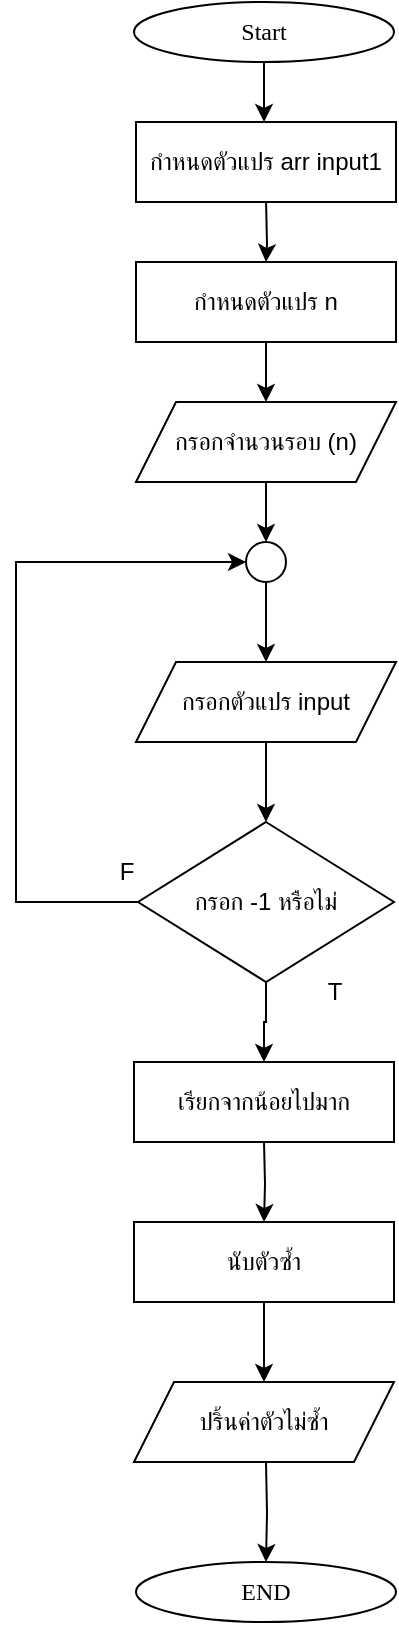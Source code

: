 <mxfile version="25.0.1">
  <diagram name="Page-1" id="xJG3Pb36KWoJWPWaqgMg">
    <mxGraphModel dx="1346" dy="1369" grid="1" gridSize="10" guides="1" tooltips="1" connect="1" arrows="1" fold="1" page="1" pageScale="1" pageWidth="850" pageHeight="1100" math="0" shadow="0">
      <root>
        <mxCell id="0" />
        <mxCell id="1" parent="0" />
        <mxCell id="7Z5tbQ74TCYRkC9muY5h-1" value="" style="edgeStyle=orthogonalEdgeStyle;rounded=0;orthogonalLoop=1;jettySize=auto;html=1;" edge="1" parent="1" source="7Z5tbQ74TCYRkC9muY5h-2">
          <mxGeometry relative="1" as="geometry">
            <mxPoint x="-474.966" y="-880" as="targetPoint" />
          </mxGeometry>
        </mxCell>
        <mxCell id="7Z5tbQ74TCYRkC9muY5h-2" value="&lt;font data-font-src=&quot;https://fonts.googleapis.com/css?family=Sarabun&quot; face=&quot;Sarabun&quot;&gt;Start&lt;/font&gt;" style="ellipse;whiteSpace=wrap;html=1;" vertex="1" parent="1">
          <mxGeometry x="-540.0" y="-940" width="130" height="30" as="geometry" />
        </mxCell>
        <mxCell id="7Z5tbQ74TCYRkC9muY5h-3" value="" style="edgeStyle=orthogonalEdgeStyle;rounded=0;orthogonalLoop=1;jettySize=auto;html=1;" edge="1" parent="1" target="7Z5tbQ74TCYRkC9muY5h-5">
          <mxGeometry relative="1" as="geometry">
            <mxPoint x="-473.966" y="-840" as="sourcePoint" />
          </mxGeometry>
        </mxCell>
        <mxCell id="7Z5tbQ74TCYRkC9muY5h-4" value="" style="edgeStyle=orthogonalEdgeStyle;rounded=0;orthogonalLoop=1;jettySize=auto;html=1;entryX=0.5;entryY=0;entryDx=0;entryDy=0;" edge="1" parent="1" source="7Z5tbQ74TCYRkC9muY5h-5" target="7Z5tbQ74TCYRkC9muY5h-20">
          <mxGeometry relative="1" as="geometry">
            <mxPoint x="-474" y="-730" as="targetPoint" />
          </mxGeometry>
        </mxCell>
        <mxCell id="7Z5tbQ74TCYRkC9muY5h-5" value="กำหนดตัวแปร n" style="rounded=0;whiteSpace=wrap;html=1;" vertex="1" parent="1">
          <mxGeometry x="-539.0" y="-810" width="130" height="40" as="geometry" />
        </mxCell>
        <mxCell id="7Z5tbQ74TCYRkC9muY5h-6" value="" style="edgeStyle=orthogonalEdgeStyle;rounded=0;orthogonalLoop=1;jettySize=auto;html=1;" edge="1" parent="1" source="7Z5tbQ74TCYRkC9muY5h-7" target="7Z5tbQ74TCYRkC9muY5h-12">
          <mxGeometry relative="1" as="geometry" />
        </mxCell>
        <mxCell id="7Z5tbQ74TCYRkC9muY5h-7" value="กรอกตัวแปร input" style="rounded=0;whiteSpace=wrap;html=1;shape=parallelogram;perimeter=parallelogramPerimeter;fixedSize=1;" vertex="1" parent="1">
          <mxGeometry x="-539.0" y="-610" width="130" height="40" as="geometry" />
        </mxCell>
        <mxCell id="7Z5tbQ74TCYRkC9muY5h-8" value="" style="edgeStyle=orthogonalEdgeStyle;rounded=0;orthogonalLoop=1;jettySize=auto;html=1;" edge="1" parent="1" source="7Z5tbQ74TCYRkC9muY5h-9" target="7Z5tbQ74TCYRkC9muY5h-7">
          <mxGeometry relative="1" as="geometry" />
        </mxCell>
        <mxCell id="7Z5tbQ74TCYRkC9muY5h-9" value="" style="ellipse;whiteSpace=wrap;html=1;aspect=fixed;" vertex="1" parent="1">
          <mxGeometry x="-484" y="-670" width="20" height="20" as="geometry" />
        </mxCell>
        <mxCell id="7Z5tbQ74TCYRkC9muY5h-10" style="edgeStyle=orthogonalEdgeStyle;rounded=0;orthogonalLoop=1;jettySize=auto;html=1;entryX=0;entryY=0.5;entryDx=0;entryDy=0;" edge="1" parent="1" source="7Z5tbQ74TCYRkC9muY5h-12" target="7Z5tbQ74TCYRkC9muY5h-9">
          <mxGeometry relative="1" as="geometry">
            <Array as="points">
              <mxPoint x="-599" y="-490" />
              <mxPoint x="-599" y="-660" />
            </Array>
          </mxGeometry>
        </mxCell>
        <mxCell id="7Z5tbQ74TCYRkC9muY5h-11" value="" style="edgeStyle=orthogonalEdgeStyle;rounded=0;orthogonalLoop=1;jettySize=auto;html=1;" edge="1" parent="1" source="7Z5tbQ74TCYRkC9muY5h-12" target="7Z5tbQ74TCYRkC9muY5h-24">
          <mxGeometry relative="1" as="geometry" />
        </mxCell>
        <mxCell id="7Z5tbQ74TCYRkC9muY5h-12" value="กรอก -1 หรือไม่" style="rhombus;whiteSpace=wrap;html=1;" vertex="1" parent="1">
          <mxGeometry x="-538" y="-530" width="128" height="80" as="geometry" />
        </mxCell>
        <mxCell id="7Z5tbQ74TCYRkC9muY5h-13" value="" style="edgeStyle=orthogonalEdgeStyle;rounded=0;orthogonalLoop=1;jettySize=auto;html=1;" edge="1" parent="1" target="7Z5tbQ74TCYRkC9muY5h-22">
          <mxGeometry relative="1" as="geometry">
            <mxPoint x="-475.0" y="-370" as="sourcePoint" />
          </mxGeometry>
        </mxCell>
        <mxCell id="7Z5tbQ74TCYRkC9muY5h-14" value="" style="edgeStyle=orthogonalEdgeStyle;rounded=0;orthogonalLoop=1;jettySize=auto;html=1;" edge="1" parent="1" target="7Z5tbQ74TCYRkC9muY5h-15">
          <mxGeometry relative="1" as="geometry">
            <mxPoint x="-474" y="-210" as="sourcePoint" />
          </mxGeometry>
        </mxCell>
        <mxCell id="7Z5tbQ74TCYRkC9muY5h-15" value="&lt;font face=&quot;Sarabun&quot;&gt;END&lt;/font&gt;" style="ellipse;whiteSpace=wrap;html=1;" vertex="1" parent="1">
          <mxGeometry x="-539.0" y="-160" width="130" height="30" as="geometry" />
        </mxCell>
        <mxCell id="7Z5tbQ74TCYRkC9muY5h-16" value="F" style="text;html=1;align=center;verticalAlign=middle;resizable=0;points=[];autosize=1;strokeColor=none;fillColor=none;" vertex="1" parent="1">
          <mxGeometry x="-559" y="-520" width="30" height="30" as="geometry" />
        </mxCell>
        <mxCell id="7Z5tbQ74TCYRkC9muY5h-17" value="T" style="text;html=1;align=center;verticalAlign=middle;resizable=0;points=[];autosize=1;strokeColor=none;fillColor=none;" vertex="1" parent="1">
          <mxGeometry x="-455" y="-460" width="30" height="30" as="geometry" />
        </mxCell>
        <mxCell id="7Z5tbQ74TCYRkC9muY5h-18" value="กำหนดตัวแปร arr input1" style="rounded=0;whiteSpace=wrap;html=1;" vertex="1" parent="1">
          <mxGeometry x="-539.0" y="-880" width="130" height="40" as="geometry" />
        </mxCell>
        <mxCell id="7Z5tbQ74TCYRkC9muY5h-19" style="edgeStyle=orthogonalEdgeStyle;rounded=0;orthogonalLoop=1;jettySize=auto;html=1;entryX=0.5;entryY=0;entryDx=0;entryDy=0;" edge="1" parent="1" source="7Z5tbQ74TCYRkC9muY5h-20" target="7Z5tbQ74TCYRkC9muY5h-9">
          <mxGeometry relative="1" as="geometry" />
        </mxCell>
        <mxCell id="7Z5tbQ74TCYRkC9muY5h-20" value="กรอกจำนวนรอบ (n)" style="rounded=0;whiteSpace=wrap;html=1;shape=parallelogram;perimeter=parallelogramPerimeter;fixedSize=1;" vertex="1" parent="1">
          <mxGeometry x="-539.0" y="-740" width="130" height="40" as="geometry" />
        </mxCell>
        <mxCell id="7Z5tbQ74TCYRkC9muY5h-21" value="" style="edgeStyle=orthogonalEdgeStyle;rounded=0;orthogonalLoop=1;jettySize=auto;html=1;" edge="1" parent="1" source="7Z5tbQ74TCYRkC9muY5h-22" target="7Z5tbQ74TCYRkC9muY5h-23">
          <mxGeometry relative="1" as="geometry" />
        </mxCell>
        <mxCell id="7Z5tbQ74TCYRkC9muY5h-22" value="นับตัวซ้ำ" style="rounded=0;whiteSpace=wrap;html=1;" vertex="1" parent="1">
          <mxGeometry x="-540.0" y="-330" width="130" height="40" as="geometry" />
        </mxCell>
        <mxCell id="7Z5tbQ74TCYRkC9muY5h-23" value="ปริ้นค่าตัวไม่ซ้ำ" style="rounded=0;whiteSpace=wrap;html=1;shape=parallelogram;perimeter=parallelogramPerimeter;fixedSize=1;" vertex="1" parent="1">
          <mxGeometry x="-540.0" y="-250" width="130" height="40" as="geometry" />
        </mxCell>
        <mxCell id="7Z5tbQ74TCYRkC9muY5h-24" value="เรียกจากน้อยไปมาก" style="rounded=0;whiteSpace=wrap;html=1;" vertex="1" parent="1">
          <mxGeometry x="-540.0" y="-410" width="130" height="40" as="geometry" />
        </mxCell>
      </root>
    </mxGraphModel>
  </diagram>
</mxfile>
